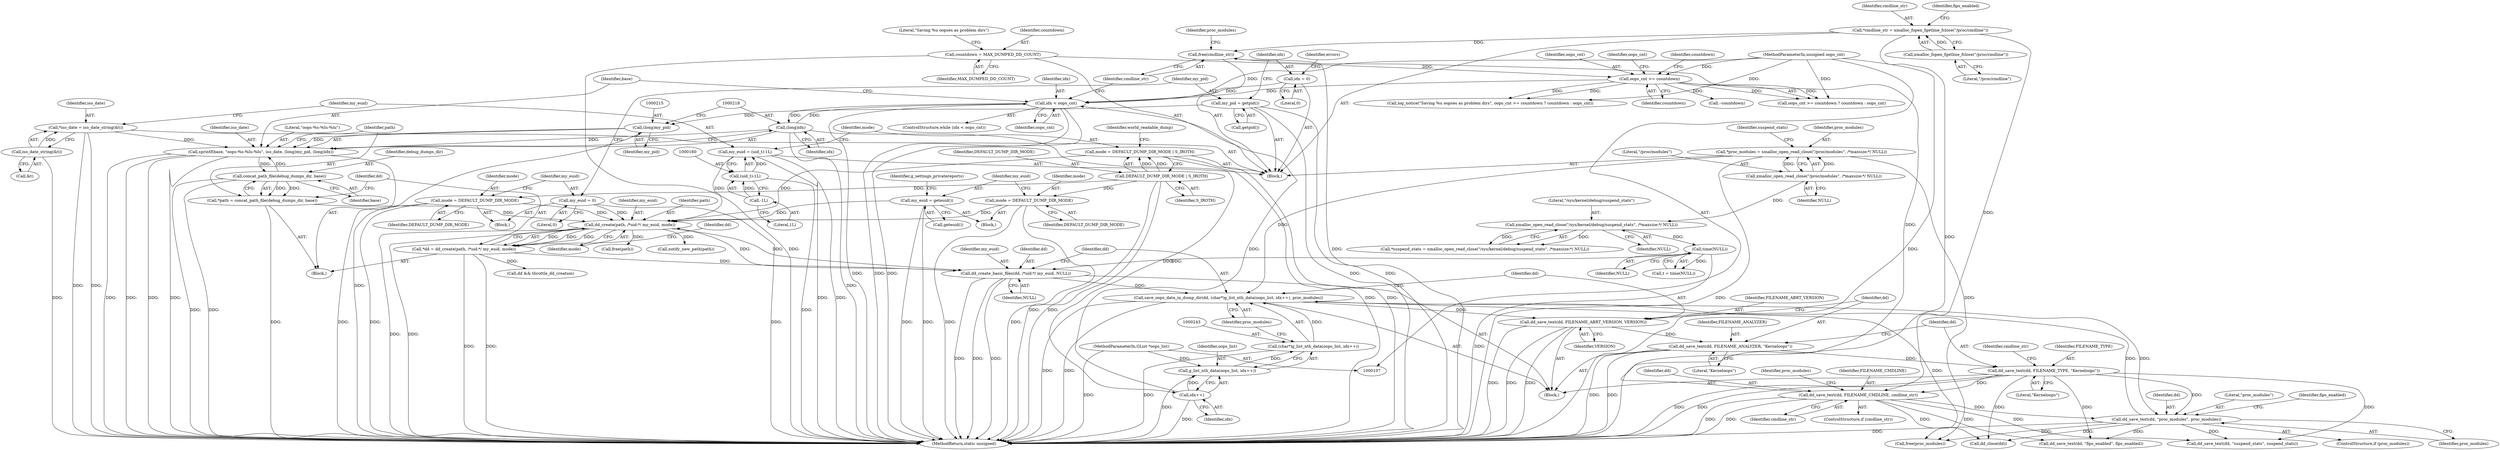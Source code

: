 digraph "0_abrt_8939398b82006ba1fec4ed491339fc075f43fc7c_4@API" {
"1000312" [label="(Call,free(cmdline_str))"];
"1000124" [label="(Call,*cmdline_str = xmalloc_fopen_fgetline_fclose(\"/proc/cmdline\"))"];
"1000126" [label="(Call,xmalloc_fopen_fgetline_fclose(\"/proc/cmdline\"))"];
"1000263" [label="(Call,dd_save_text(dd, FILENAME_CMDLINE, cmdline_str))"];
"1000257" [label="(Call,dd_save_text(dd, FILENAME_TYPE, \"Kerneloops\"))"];
"1000253" [label="(Call,dd_save_text(dd, FILENAME_ANALYZER, \"Kerneloops\"))"];
"1000249" [label="(Call,dd_save_text(dd, FILENAME_ABRT_VERSION, VERSION))"];
"1000240" [label="(Call,save_oops_data_in_dump_dir(dd, (char*)g_list_nth_data(oops_list, idx++), proc_modules))"];
"1000236" [label="(Call,dd_create_basic_files(dd, /*uid:*/ my_euid, NULL))"];
"1000227" [label="(Call,*dd = dd_create(path, /*uid:*/ my_euid, mode))"];
"1000229" [label="(Call,dd_create(path, /*uid:*/ my_euid, mode))"];
"1000221" [label="(Call,*path = concat_path_file(debug_dumps_dir, base))"];
"1000223" [label="(Call,concat_path_file(debug_dumps_dir, base))"];
"1000210" [label="(Call,sprintf(base, \"oops-%s-%lu-%lu\", iso_date, (long)my_pid, (long)idx))"];
"1000151" [label="(Call,*iso_date = iso_date_string(&t))"];
"1000153" [label="(Call,iso_date_string(&t))"];
"1000214" [label="(Call,(long)my_pid)"];
"1000193" [label="(Call,my_pid = getpid())"];
"1000217" [label="(Call,(long)idx)"];
"1000205" [label="(Call,idx < oops_cnt)"];
"1000246" [label="(Call,idx++)"];
"1000197" [label="(Call,idx = 0)"];
"1000109" [label="(MethodParameterIn,unsigned oops_cnt)"];
"1000118" [label="(Call,oops_cnt >= countdown)"];
"1000112" [label="(Call,countdown = MAX_DUMPED_DD_COUNT)"];
"1000189" [label="(Call,my_euid = 0)"];
"1000157" [label="(Call,my_euid = (uid_t)-1L)"];
"1000159" [label="(Call,(uid_t)-1L)"];
"1000161" [label="(Call,-1L)"];
"1000176" [label="(Call,my_euid = geteuid())"];
"1000186" [label="(Call,mode = DEFAULT_DUMP_DIR_MODE)"];
"1000166" [label="(Call,DEFAULT_DUMP_DIR_MODE | S_IROTH)"];
"1000173" [label="(Call,mode = DEFAULT_DUMP_DIR_MODE)"];
"1000164" [label="(Call,mode = DEFAULT_DUMP_DIR_MODE | S_IROTH)"];
"1000148" [label="(Call,time(NULL))"];
"1000142" [label="(Call,xmalloc_open_read_close(\"/sys/kernel/debug/suspend_stats\", /*maxsize:*/ NULL))"];
"1000136" [label="(Call,xmalloc_open_read_close(\"/proc/modules\", /*maxsize:*/ NULL))"];
"1000242" [label="(Call,(char*)g_list_nth_data(oops_list, idx++))"];
"1000244" [label="(Call,g_list_nth_data(oops_list, idx++))"];
"1000108" [label="(MethodParameterIn,GList *oops_list)"];
"1000134" [label="(Call,*proc_modules = xmalloc_open_read_close(\"/proc/modules\", /*maxsize:*/ NULL))"];
"1000269" [label="(Call,dd_save_text(dd, \"proc_modules\", proc_modules))"];
"1000177" [label="(Identifier,my_euid)"];
"1000241" [label="(Identifier,dd)"];
"1000254" [label="(Identifier,dd)"];
"1000231" [label="(Identifier,my_euid)"];
"1000112" [label="(Call,countdown = MAX_DUMPED_DD_COUNT)"];
"1000269" [label="(Call,dd_save_text(dd, \"proc_modules\", proc_modules))"];
"1000229" [label="(Call,dd_create(path, /*uid:*/ my_euid, mode))"];
"1000114" [label="(Identifier,MAX_DUMPED_DD_COUNT)"];
"1000222" [label="(Identifier,path)"];
"1000152" [label="(Identifier,iso_date)"];
"1000322" [label="(MethodReturn,static unsigned)"];
"1000314" [label="(Call,free(proc_modules))"];
"1000256" [label="(Literal,\"Kerneloops\")"];
"1000118" [label="(Call,oops_cnt >= countdown)"];
"1000266" [label="(Identifier,cmdline_str)"];
"1000207" [label="(Identifier,oops_cnt)"];
"1000108" [label="(MethodParameterIn,GList *oops_list)"];
"1000249" [label="(Call,dd_save_text(dd, FILENAME_ABRT_VERSION, VERSION))"];
"1000262" [label="(Identifier,cmdline_str)"];
"1000225" [label="(Identifier,base)"];
"1000210" [label="(Call,sprintf(base, \"oops-%s-%lu-%lu\", iso_date, (long)my_pid, (long)idx))"];
"1000171" [label="(Identifier,world_readable_dump)"];
"1000178" [label="(Call,geteuid())"];
"1000199" [label="(Literal,0)"];
"1000246" [label="(Call,idx++)"];
"1000212" [label="(Literal,\"oops-%s-%lu-%lu\")"];
"1000137" [label="(Literal,\"/proc/modules\")"];
"1000149" [label="(Identifier,NULL)"];
"1000188" [label="(Identifier,DEFAULT_DUMP_DIR_MODE)"];
"1000134" [label="(Call,*proc_modules = xmalloc_open_read_close(\"/proc/modules\", /*maxsize:*/ NULL))"];
"1000228" [label="(Identifier,dd)"];
"1000157" [label="(Call,my_euid = (uid_t)-1L)"];
"1000161" [label="(Call,-1L)"];
"1000259" [label="(Identifier,FILENAME_TYPE)"];
"1000127" [label="(Literal,\"/proc/cmdline\")"];
"1000234" [label="(Identifier,dd)"];
"1000124" [label="(Call,*cmdline_str = xmalloc_fopen_fgetline_fclose(\"/proc/cmdline\"))"];
"1000120" [label="(Identifier,countdown)"];
"1000257" [label="(Call,dd_save_text(dd, FILENAME_TYPE, \"Kerneloops\"))"];
"1000271" [label="(Literal,\"proc_modules\")"];
"1000146" [label="(Call,t = time(NULL))"];
"1000219" [label="(Identifier,idx)"];
"1000275" [label="(Identifier,fips_enabled)"];
"1000242" [label="(Call,(char*)g_list_nth_data(oops_list, idx++))"];
"1000176" [label="(Call,my_euid = geteuid())"];
"1000230" [label="(Identifier,path)"];
"1000195" [label="(Call,getpid())"];
"1000116" [label="(Literal,\"Saving %u oopses as problem dirs\")"];
"1000245" [label="(Identifier,oops_list)"];
"1000227" [label="(Call,*dd = dd_create(path, /*uid:*/ my_euid, mode))"];
"1000180" [label="(Identifier,g_settings_privatereports)"];
"1000144" [label="(Identifier,NULL)"];
"1000125" [label="(Identifier,cmdline_str)"];
"1000173" [label="(Call,mode = DEFAULT_DUMP_DIR_MODE)"];
"1000205" [label="(Call,idx < oops_cnt)"];
"1000313" [label="(Identifier,cmdline_str)"];
"1000287" [label="(Call,dd_save_text(dd, \"suspend_stats\", suspend_stats))"];
"1000244" [label="(Call,g_list_nth_data(oops_list, idx++))"];
"1000264" [label="(Identifier,dd)"];
"1000190" [label="(Identifier,my_euid)"];
"1000261" [label="(ControlStructure,if (cmdline_str))"];
"1000138" [label="(Identifier,NULL)"];
"1000162" [label="(Literal,1L)"];
"1000202" [label="(Identifier,errors)"];
"1000302" [label="(Call,--countdown)"];
"1000143" [label="(Literal,\"/sys/kernel/debug/suspend_stats\")"];
"1000130" [label="(Identifier,fips_enabled)"];
"1000216" [label="(Identifier,my_pid)"];
"1000247" [label="(Identifier,idx)"];
"1000291" [label="(Call,dd_close(dd))"];
"1000238" [label="(Identifier,my_euid)"];
"1000175" [label="(Identifier,DEFAULT_DUMP_DIR_MODE)"];
"1000141" [label="(Identifier,suspend_stats)"];
"1000250" [label="(Identifier,dd)"];
"1000117" [label="(Call,oops_cnt >= countdown ? countdown : oops_cnt)"];
"1000172" [label="(Block,)"];
"1000268" [label="(Identifier,proc_modules)"];
"1000191" [label="(Literal,0)"];
"1000140" [label="(Call,*suspend_stats = xmalloc_open_read_close(\"/sys/kernel/debug/suspend_stats\", /*maxsize:*/ NULL))"];
"1000260" [label="(Literal,\"Kerneloops\")"];
"1000122" [label="(Identifier,oops_cnt)"];
"1000232" [label="(Identifier,mode)"];
"1000251" [label="(Identifier,FILENAME_ABRT_VERSION)"];
"1000174" [label="(Identifier,mode)"];
"1000307" [label="(Call,dd && throttle_dd_creation)"];
"1000126" [label="(Call,xmalloc_fopen_fgetline_fclose(\"/proc/cmdline\"))"];
"1000148" [label="(Call,time(NULL))"];
"1000270" [label="(Identifier,dd)"];
"1000213" [label="(Identifier,iso_date)"];
"1000158" [label="(Identifier,my_euid)"];
"1000198" [label="(Identifier,idx)"];
"1000208" [label="(Block,)"];
"1000154" [label="(Call,&t)"];
"1000186" [label="(Call,mode = DEFAULT_DUMP_DIR_MODE)"];
"1000315" [label="(Identifier,proc_modules)"];
"1000109" [label="(MethodParameterIn,unsigned oops_cnt)"];
"1000110" [label="(Block,)"];
"1000193" [label="(Call,my_pid = getpid())"];
"1000267" [label="(ControlStructure,if (proc_modules))"];
"1000167" [label="(Identifier,DEFAULT_DUMP_DIR_MODE)"];
"1000153" [label="(Call,iso_date_string(&t))"];
"1000217" [label="(Call,(long)idx)"];
"1000121" [label="(Identifier,countdown)"];
"1000265" [label="(Identifier,FILENAME_CMDLINE)"];
"1000204" [label="(ControlStructure,while (idx < oops_cnt))"];
"1000135" [label="(Identifier,proc_modules)"];
"1000189" [label="(Call,my_euid = 0)"];
"1000168" [label="(Identifier,S_IROTH)"];
"1000298" [label="(Call,free(path))"];
"1000272" [label="(Identifier,proc_modules)"];
"1000258" [label="(Identifier,dd)"];
"1000165" [label="(Identifier,mode)"];
"1000197" [label="(Call,idx = 0)"];
"1000281" [label="(Call,dd_save_text(dd, \"fips_enabled\", fips_enabled))"];
"1000164" [label="(Call,mode = DEFAULT_DUMP_DIR_MODE | S_IROTH)"];
"1000223" [label="(Call,concat_path_file(debug_dumps_dir, base))"];
"1000237" [label="(Identifier,dd)"];
"1000113" [label="(Identifier,countdown)"];
"1000235" [label="(Block,)"];
"1000263" [label="(Call,dd_save_text(dd, FILENAME_CMDLINE, cmdline_str))"];
"1000194" [label="(Identifier,my_pid)"];
"1000214" [label="(Call,(long)my_pid)"];
"1000293" [label="(Call,notify_new_path(path))"];
"1000166" [label="(Call,DEFAULT_DUMP_DIR_MODE | S_IROTH)"];
"1000206" [label="(Identifier,idx)"];
"1000187" [label="(Identifier,mode)"];
"1000248" [label="(Identifier,proc_modules)"];
"1000252" [label="(Identifier,VERSION)"];
"1000224" [label="(Identifier,debug_dumps_dir)"];
"1000221" [label="(Call,*path = concat_path_file(debug_dumps_dir, base))"];
"1000151" [label="(Call,*iso_date = iso_date_string(&t))"];
"1000181" [label="(Block,)"];
"1000136" [label="(Call,xmalloc_open_read_close(\"/proc/modules\", /*maxsize:*/ NULL))"];
"1000253" [label="(Call,dd_save_text(dd, FILENAME_ANALYZER, \"Kerneloops\"))"];
"1000236" [label="(Call,dd_create_basic_files(dd, /*uid:*/ my_euid, NULL))"];
"1000115" [label="(Call,log_notice(\"Saving %u oopses as problem dirs\", oops_cnt >= countdown ? countdown : oops_cnt))"];
"1000240" [label="(Call,save_oops_data_in_dump_dir(dd, (char*)g_list_nth_data(oops_list, idx++), proc_modules))"];
"1000312" [label="(Call,free(cmdline_str))"];
"1000142" [label="(Call,xmalloc_open_read_close(\"/sys/kernel/debug/suspend_stats\", /*maxsize:*/ NULL))"];
"1000255" [label="(Identifier,FILENAME_ANALYZER)"];
"1000159" [label="(Call,(uid_t)-1L)"];
"1000119" [label="(Identifier,oops_cnt)"];
"1000211" [label="(Identifier,base)"];
"1000239" [label="(Identifier,NULL)"];
"1000312" -> "1000110"  [label="AST: "];
"1000312" -> "1000313"  [label="CFG: "];
"1000313" -> "1000312"  [label="AST: "];
"1000315" -> "1000312"  [label="CFG: "];
"1000312" -> "1000322"  [label="DDG: "];
"1000124" -> "1000312"  [label="DDG: "];
"1000263" -> "1000312"  [label="DDG: "];
"1000124" -> "1000110"  [label="AST: "];
"1000124" -> "1000126"  [label="CFG: "];
"1000125" -> "1000124"  [label="AST: "];
"1000126" -> "1000124"  [label="AST: "];
"1000130" -> "1000124"  [label="CFG: "];
"1000124" -> "1000322"  [label="DDG: "];
"1000126" -> "1000124"  [label="DDG: "];
"1000124" -> "1000263"  [label="DDG: "];
"1000126" -> "1000127"  [label="CFG: "];
"1000127" -> "1000126"  [label="AST: "];
"1000263" -> "1000261"  [label="AST: "];
"1000263" -> "1000266"  [label="CFG: "];
"1000264" -> "1000263"  [label="AST: "];
"1000265" -> "1000263"  [label="AST: "];
"1000266" -> "1000263"  [label="AST: "];
"1000268" -> "1000263"  [label="CFG: "];
"1000263" -> "1000322"  [label="DDG: "];
"1000263" -> "1000322"  [label="DDG: "];
"1000257" -> "1000263"  [label="DDG: "];
"1000263" -> "1000269"  [label="DDG: "];
"1000263" -> "1000281"  [label="DDG: "];
"1000263" -> "1000287"  [label="DDG: "];
"1000263" -> "1000291"  [label="DDG: "];
"1000257" -> "1000235"  [label="AST: "];
"1000257" -> "1000260"  [label="CFG: "];
"1000258" -> "1000257"  [label="AST: "];
"1000259" -> "1000257"  [label="AST: "];
"1000260" -> "1000257"  [label="AST: "];
"1000262" -> "1000257"  [label="CFG: "];
"1000257" -> "1000322"  [label="DDG: "];
"1000257" -> "1000322"  [label="DDG: "];
"1000253" -> "1000257"  [label="DDG: "];
"1000257" -> "1000269"  [label="DDG: "];
"1000257" -> "1000281"  [label="DDG: "];
"1000257" -> "1000287"  [label="DDG: "];
"1000257" -> "1000291"  [label="DDG: "];
"1000253" -> "1000235"  [label="AST: "];
"1000253" -> "1000256"  [label="CFG: "];
"1000254" -> "1000253"  [label="AST: "];
"1000255" -> "1000253"  [label="AST: "];
"1000256" -> "1000253"  [label="AST: "];
"1000258" -> "1000253"  [label="CFG: "];
"1000253" -> "1000322"  [label="DDG: "];
"1000253" -> "1000322"  [label="DDG: "];
"1000249" -> "1000253"  [label="DDG: "];
"1000249" -> "1000235"  [label="AST: "];
"1000249" -> "1000252"  [label="CFG: "];
"1000250" -> "1000249"  [label="AST: "];
"1000251" -> "1000249"  [label="AST: "];
"1000252" -> "1000249"  [label="AST: "];
"1000254" -> "1000249"  [label="CFG: "];
"1000249" -> "1000322"  [label="DDG: "];
"1000249" -> "1000322"  [label="DDG: "];
"1000249" -> "1000322"  [label="DDG: "];
"1000240" -> "1000249"  [label="DDG: "];
"1000240" -> "1000235"  [label="AST: "];
"1000240" -> "1000248"  [label="CFG: "];
"1000241" -> "1000240"  [label="AST: "];
"1000242" -> "1000240"  [label="AST: "];
"1000248" -> "1000240"  [label="AST: "];
"1000250" -> "1000240"  [label="CFG: "];
"1000240" -> "1000322"  [label="DDG: "];
"1000240" -> "1000322"  [label="DDG: "];
"1000236" -> "1000240"  [label="DDG: "];
"1000242" -> "1000240"  [label="DDG: "];
"1000134" -> "1000240"  [label="DDG: "];
"1000269" -> "1000240"  [label="DDG: "];
"1000240" -> "1000269"  [label="DDG: "];
"1000240" -> "1000314"  [label="DDG: "];
"1000236" -> "1000235"  [label="AST: "];
"1000236" -> "1000239"  [label="CFG: "];
"1000237" -> "1000236"  [label="AST: "];
"1000238" -> "1000236"  [label="AST: "];
"1000239" -> "1000236"  [label="AST: "];
"1000241" -> "1000236"  [label="CFG: "];
"1000236" -> "1000322"  [label="DDG: "];
"1000236" -> "1000322"  [label="DDG: "];
"1000236" -> "1000322"  [label="DDG: "];
"1000236" -> "1000229"  [label="DDG: "];
"1000227" -> "1000236"  [label="DDG: "];
"1000229" -> "1000236"  [label="DDG: "];
"1000148" -> "1000236"  [label="DDG: "];
"1000227" -> "1000208"  [label="AST: "];
"1000227" -> "1000229"  [label="CFG: "];
"1000228" -> "1000227"  [label="AST: "];
"1000229" -> "1000227"  [label="AST: "];
"1000234" -> "1000227"  [label="CFG: "];
"1000227" -> "1000322"  [label="DDG: "];
"1000227" -> "1000322"  [label="DDG: "];
"1000229" -> "1000227"  [label="DDG: "];
"1000229" -> "1000227"  [label="DDG: "];
"1000229" -> "1000227"  [label="DDG: "];
"1000227" -> "1000307"  [label="DDG: "];
"1000229" -> "1000232"  [label="CFG: "];
"1000230" -> "1000229"  [label="AST: "];
"1000231" -> "1000229"  [label="AST: "];
"1000232" -> "1000229"  [label="AST: "];
"1000229" -> "1000322"  [label="DDG: "];
"1000229" -> "1000322"  [label="DDG: "];
"1000221" -> "1000229"  [label="DDG: "];
"1000189" -> "1000229"  [label="DDG: "];
"1000157" -> "1000229"  [label="DDG: "];
"1000176" -> "1000229"  [label="DDG: "];
"1000186" -> "1000229"  [label="DDG: "];
"1000173" -> "1000229"  [label="DDG: "];
"1000164" -> "1000229"  [label="DDG: "];
"1000229" -> "1000293"  [label="DDG: "];
"1000229" -> "1000298"  [label="DDG: "];
"1000221" -> "1000208"  [label="AST: "];
"1000221" -> "1000223"  [label="CFG: "];
"1000222" -> "1000221"  [label="AST: "];
"1000223" -> "1000221"  [label="AST: "];
"1000228" -> "1000221"  [label="CFG: "];
"1000221" -> "1000322"  [label="DDG: "];
"1000223" -> "1000221"  [label="DDG: "];
"1000223" -> "1000221"  [label="DDG: "];
"1000223" -> "1000225"  [label="CFG: "];
"1000224" -> "1000223"  [label="AST: "];
"1000225" -> "1000223"  [label="AST: "];
"1000223" -> "1000322"  [label="DDG: "];
"1000223" -> "1000322"  [label="DDG: "];
"1000223" -> "1000210"  [label="DDG: "];
"1000210" -> "1000223"  [label="DDG: "];
"1000210" -> "1000208"  [label="AST: "];
"1000210" -> "1000217"  [label="CFG: "];
"1000211" -> "1000210"  [label="AST: "];
"1000212" -> "1000210"  [label="AST: "];
"1000213" -> "1000210"  [label="AST: "];
"1000214" -> "1000210"  [label="AST: "];
"1000217" -> "1000210"  [label="AST: "];
"1000222" -> "1000210"  [label="CFG: "];
"1000210" -> "1000322"  [label="DDG: "];
"1000210" -> "1000322"  [label="DDG: "];
"1000210" -> "1000322"  [label="DDG: "];
"1000210" -> "1000322"  [label="DDG: "];
"1000151" -> "1000210"  [label="DDG: "];
"1000214" -> "1000210"  [label="DDG: "];
"1000217" -> "1000210"  [label="DDG: "];
"1000151" -> "1000110"  [label="AST: "];
"1000151" -> "1000153"  [label="CFG: "];
"1000152" -> "1000151"  [label="AST: "];
"1000153" -> "1000151"  [label="AST: "];
"1000158" -> "1000151"  [label="CFG: "];
"1000151" -> "1000322"  [label="DDG: "];
"1000151" -> "1000322"  [label="DDG: "];
"1000153" -> "1000151"  [label="DDG: "];
"1000153" -> "1000154"  [label="CFG: "];
"1000154" -> "1000153"  [label="AST: "];
"1000153" -> "1000322"  [label="DDG: "];
"1000214" -> "1000216"  [label="CFG: "];
"1000215" -> "1000214"  [label="AST: "];
"1000216" -> "1000214"  [label="AST: "];
"1000218" -> "1000214"  [label="CFG: "];
"1000214" -> "1000322"  [label="DDG: "];
"1000193" -> "1000214"  [label="DDG: "];
"1000193" -> "1000110"  [label="AST: "];
"1000193" -> "1000195"  [label="CFG: "];
"1000194" -> "1000193"  [label="AST: "];
"1000195" -> "1000193"  [label="AST: "];
"1000198" -> "1000193"  [label="CFG: "];
"1000193" -> "1000322"  [label="DDG: "];
"1000193" -> "1000322"  [label="DDG: "];
"1000217" -> "1000219"  [label="CFG: "];
"1000218" -> "1000217"  [label="AST: "];
"1000219" -> "1000217"  [label="AST: "];
"1000217" -> "1000322"  [label="DDG: "];
"1000217" -> "1000205"  [label="DDG: "];
"1000205" -> "1000217"  [label="DDG: "];
"1000217" -> "1000246"  [label="DDG: "];
"1000205" -> "1000204"  [label="AST: "];
"1000205" -> "1000207"  [label="CFG: "];
"1000206" -> "1000205"  [label="AST: "];
"1000207" -> "1000205"  [label="AST: "];
"1000211" -> "1000205"  [label="CFG: "];
"1000313" -> "1000205"  [label="CFG: "];
"1000205" -> "1000322"  [label="DDG: "];
"1000205" -> "1000322"  [label="DDG: "];
"1000205" -> "1000322"  [label="DDG: "];
"1000246" -> "1000205"  [label="DDG: "];
"1000197" -> "1000205"  [label="DDG: "];
"1000109" -> "1000205"  [label="DDG: "];
"1000118" -> "1000205"  [label="DDG: "];
"1000246" -> "1000244"  [label="AST: "];
"1000246" -> "1000247"  [label="CFG: "];
"1000247" -> "1000246"  [label="AST: "];
"1000244" -> "1000246"  [label="CFG: "];
"1000246" -> "1000322"  [label="DDG: "];
"1000246" -> "1000244"  [label="DDG: "];
"1000197" -> "1000110"  [label="AST: "];
"1000197" -> "1000199"  [label="CFG: "];
"1000198" -> "1000197"  [label="AST: "];
"1000199" -> "1000197"  [label="AST: "];
"1000202" -> "1000197"  [label="CFG: "];
"1000109" -> "1000107"  [label="AST: "];
"1000109" -> "1000322"  [label="DDG: "];
"1000109" -> "1000115"  [label="DDG: "];
"1000109" -> "1000118"  [label="DDG: "];
"1000109" -> "1000117"  [label="DDG: "];
"1000118" -> "1000117"  [label="AST: "];
"1000118" -> "1000120"  [label="CFG: "];
"1000119" -> "1000118"  [label="AST: "];
"1000120" -> "1000118"  [label="AST: "];
"1000121" -> "1000118"  [label="CFG: "];
"1000122" -> "1000118"  [label="CFG: "];
"1000118" -> "1000115"  [label="DDG: "];
"1000118" -> "1000115"  [label="DDG: "];
"1000112" -> "1000118"  [label="DDG: "];
"1000118" -> "1000117"  [label="DDG: "];
"1000118" -> "1000117"  [label="DDG: "];
"1000118" -> "1000302"  [label="DDG: "];
"1000112" -> "1000110"  [label="AST: "];
"1000112" -> "1000114"  [label="CFG: "];
"1000113" -> "1000112"  [label="AST: "];
"1000114" -> "1000112"  [label="AST: "];
"1000116" -> "1000112"  [label="CFG: "];
"1000112" -> "1000322"  [label="DDG: "];
"1000189" -> "1000181"  [label="AST: "];
"1000189" -> "1000191"  [label="CFG: "];
"1000190" -> "1000189"  [label="AST: "];
"1000191" -> "1000189"  [label="AST: "];
"1000194" -> "1000189"  [label="CFG: "];
"1000189" -> "1000322"  [label="DDG: "];
"1000157" -> "1000110"  [label="AST: "];
"1000157" -> "1000159"  [label="CFG: "];
"1000158" -> "1000157"  [label="AST: "];
"1000159" -> "1000157"  [label="AST: "];
"1000165" -> "1000157"  [label="CFG: "];
"1000157" -> "1000322"  [label="DDG: "];
"1000157" -> "1000322"  [label="DDG: "];
"1000159" -> "1000157"  [label="DDG: "];
"1000159" -> "1000161"  [label="CFG: "];
"1000160" -> "1000159"  [label="AST: "];
"1000161" -> "1000159"  [label="AST: "];
"1000159" -> "1000322"  [label="DDG: "];
"1000161" -> "1000159"  [label="DDG: "];
"1000161" -> "1000162"  [label="CFG: "];
"1000162" -> "1000161"  [label="AST: "];
"1000176" -> "1000172"  [label="AST: "];
"1000176" -> "1000178"  [label="CFG: "];
"1000177" -> "1000176"  [label="AST: "];
"1000178" -> "1000176"  [label="AST: "];
"1000180" -> "1000176"  [label="CFG: "];
"1000176" -> "1000322"  [label="DDG: "];
"1000176" -> "1000322"  [label="DDG: "];
"1000186" -> "1000181"  [label="AST: "];
"1000186" -> "1000188"  [label="CFG: "];
"1000187" -> "1000186"  [label="AST: "];
"1000188" -> "1000186"  [label="AST: "];
"1000190" -> "1000186"  [label="CFG: "];
"1000186" -> "1000322"  [label="DDG: "];
"1000186" -> "1000322"  [label="DDG: "];
"1000166" -> "1000186"  [label="DDG: "];
"1000166" -> "1000164"  [label="AST: "];
"1000166" -> "1000168"  [label="CFG: "];
"1000167" -> "1000166"  [label="AST: "];
"1000168" -> "1000166"  [label="AST: "];
"1000164" -> "1000166"  [label="CFG: "];
"1000166" -> "1000322"  [label="DDG: "];
"1000166" -> "1000322"  [label="DDG: "];
"1000166" -> "1000164"  [label="DDG: "];
"1000166" -> "1000164"  [label="DDG: "];
"1000166" -> "1000173"  [label="DDG: "];
"1000173" -> "1000172"  [label="AST: "];
"1000173" -> "1000175"  [label="CFG: "];
"1000174" -> "1000173"  [label="AST: "];
"1000175" -> "1000173"  [label="AST: "];
"1000177" -> "1000173"  [label="CFG: "];
"1000173" -> "1000322"  [label="DDG: "];
"1000173" -> "1000322"  [label="DDG: "];
"1000164" -> "1000110"  [label="AST: "];
"1000165" -> "1000164"  [label="AST: "];
"1000171" -> "1000164"  [label="CFG: "];
"1000164" -> "1000322"  [label="DDG: "];
"1000164" -> "1000322"  [label="DDG: "];
"1000148" -> "1000146"  [label="AST: "];
"1000148" -> "1000149"  [label="CFG: "];
"1000149" -> "1000148"  [label="AST: "];
"1000146" -> "1000148"  [label="CFG: "];
"1000148" -> "1000322"  [label="DDG: "];
"1000148" -> "1000146"  [label="DDG: "];
"1000142" -> "1000148"  [label="DDG: "];
"1000142" -> "1000140"  [label="AST: "];
"1000142" -> "1000144"  [label="CFG: "];
"1000143" -> "1000142"  [label="AST: "];
"1000144" -> "1000142"  [label="AST: "];
"1000140" -> "1000142"  [label="CFG: "];
"1000142" -> "1000140"  [label="DDG: "];
"1000142" -> "1000140"  [label="DDG: "];
"1000136" -> "1000142"  [label="DDG: "];
"1000136" -> "1000134"  [label="AST: "];
"1000136" -> "1000138"  [label="CFG: "];
"1000137" -> "1000136"  [label="AST: "];
"1000138" -> "1000136"  [label="AST: "];
"1000134" -> "1000136"  [label="CFG: "];
"1000136" -> "1000134"  [label="DDG: "];
"1000136" -> "1000134"  [label="DDG: "];
"1000242" -> "1000244"  [label="CFG: "];
"1000243" -> "1000242"  [label="AST: "];
"1000244" -> "1000242"  [label="AST: "];
"1000248" -> "1000242"  [label="CFG: "];
"1000242" -> "1000322"  [label="DDG: "];
"1000244" -> "1000242"  [label="DDG: "];
"1000245" -> "1000244"  [label="AST: "];
"1000244" -> "1000322"  [label="DDG: "];
"1000108" -> "1000244"  [label="DDG: "];
"1000108" -> "1000107"  [label="AST: "];
"1000108" -> "1000322"  [label="DDG: "];
"1000134" -> "1000110"  [label="AST: "];
"1000135" -> "1000134"  [label="AST: "];
"1000141" -> "1000134"  [label="CFG: "];
"1000134" -> "1000322"  [label="DDG: "];
"1000134" -> "1000314"  [label="DDG: "];
"1000269" -> "1000267"  [label="AST: "];
"1000269" -> "1000272"  [label="CFG: "];
"1000270" -> "1000269"  [label="AST: "];
"1000271" -> "1000269"  [label="AST: "];
"1000272" -> "1000269"  [label="AST: "];
"1000275" -> "1000269"  [label="CFG: "];
"1000269" -> "1000322"  [label="DDG: "];
"1000269" -> "1000281"  [label="DDG: "];
"1000269" -> "1000287"  [label="DDG: "];
"1000269" -> "1000291"  [label="DDG: "];
"1000269" -> "1000314"  [label="DDG: "];
}
